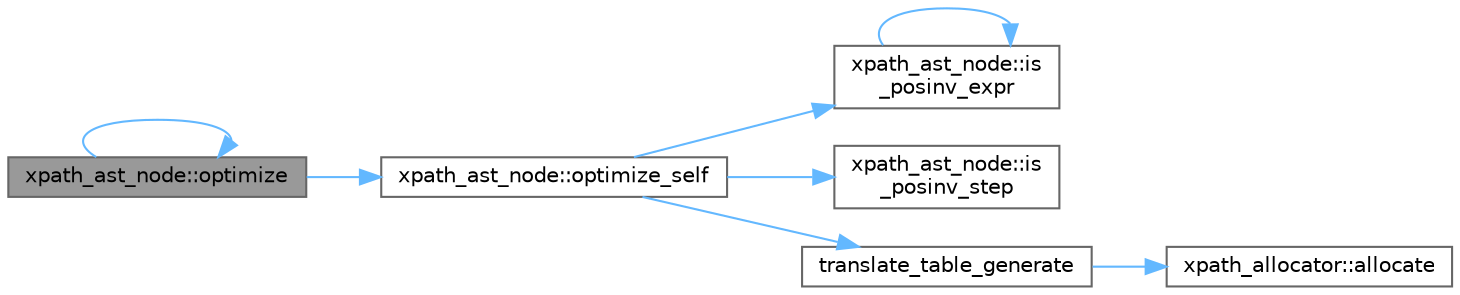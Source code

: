 digraph "xpath_ast_node::optimize"
{
 // INTERACTIVE_SVG=YES
 // LATEX_PDF_SIZE
  bgcolor="transparent";
  edge [fontname=Helvetica,fontsize=10,labelfontname=Helvetica,labelfontsize=10];
  node [fontname=Helvetica,fontsize=10,shape=box,height=0.2,width=0.4];
  rankdir="LR";
  Node1 [id="Node000001",label="xpath_ast_node::optimize",height=0.2,width=0.4,color="gray40", fillcolor="grey60", style="filled", fontcolor="black",tooltip=" "];
  Node1 -> Node1 [id="edge1_Node000001_Node000001",color="steelblue1",style="solid",tooltip=" "];
  Node1 -> Node2 [id="edge2_Node000001_Node000002",color="steelblue1",style="solid",tooltip=" "];
  Node2 [id="Node000002",label="xpath_ast_node::optimize_self",height=0.2,width=0.4,color="grey40", fillcolor="white", style="filled",URL="$d3/dc5/classxpath__ast__node.html#a3eb089927cabd867a3a9d1b723aece0d",tooltip=" "];
  Node2 -> Node3 [id="edge3_Node000002_Node000003",color="steelblue1",style="solid",tooltip=" "];
  Node3 [id="Node000003",label="xpath_ast_node::is\l_posinv_expr",height=0.2,width=0.4,color="grey40", fillcolor="white", style="filled",URL="$d3/dc5/classxpath__ast__node.html#a4a5fe9e58381f9a303db4baedda59b67",tooltip=" "];
  Node3 -> Node3 [id="edge4_Node000003_Node000003",color="steelblue1",style="solid",tooltip=" "];
  Node2 -> Node4 [id="edge5_Node000002_Node000004",color="steelblue1",style="solid",tooltip=" "];
  Node4 [id="Node000004",label="xpath_ast_node::is\l_posinv_step",height=0.2,width=0.4,color="grey40", fillcolor="white", style="filled",URL="$d3/dc5/classxpath__ast__node.html#aac1162512c42ef38e35a9ba7ce994b91",tooltip=" "];
  Node2 -> Node5 [id="edge6_Node000002_Node000005",color="steelblue1",style="solid",tooltip=" "];
  Node5 [id="Node000005",label="translate_table_generate",height=0.2,width=0.4,color="grey40", fillcolor="white", style="filled",URL="$db/d20/pugixml_8cpp.html#acfb2c88cd69e31faa1687d1ea8d7dcba",tooltip=" "];
  Node5 -> Node6 [id="edge7_Node000005_Node000006",color="steelblue1",style="solid",tooltip=" "];
  Node6 [id="Node000006",label="xpath_allocator::allocate",height=0.2,width=0.4,color="grey40", fillcolor="white", style="filled",URL="$d3/d89/structxpath__allocator.html#a6c13fefbd7038d78b336987f396c8415",tooltip=" "];
}
